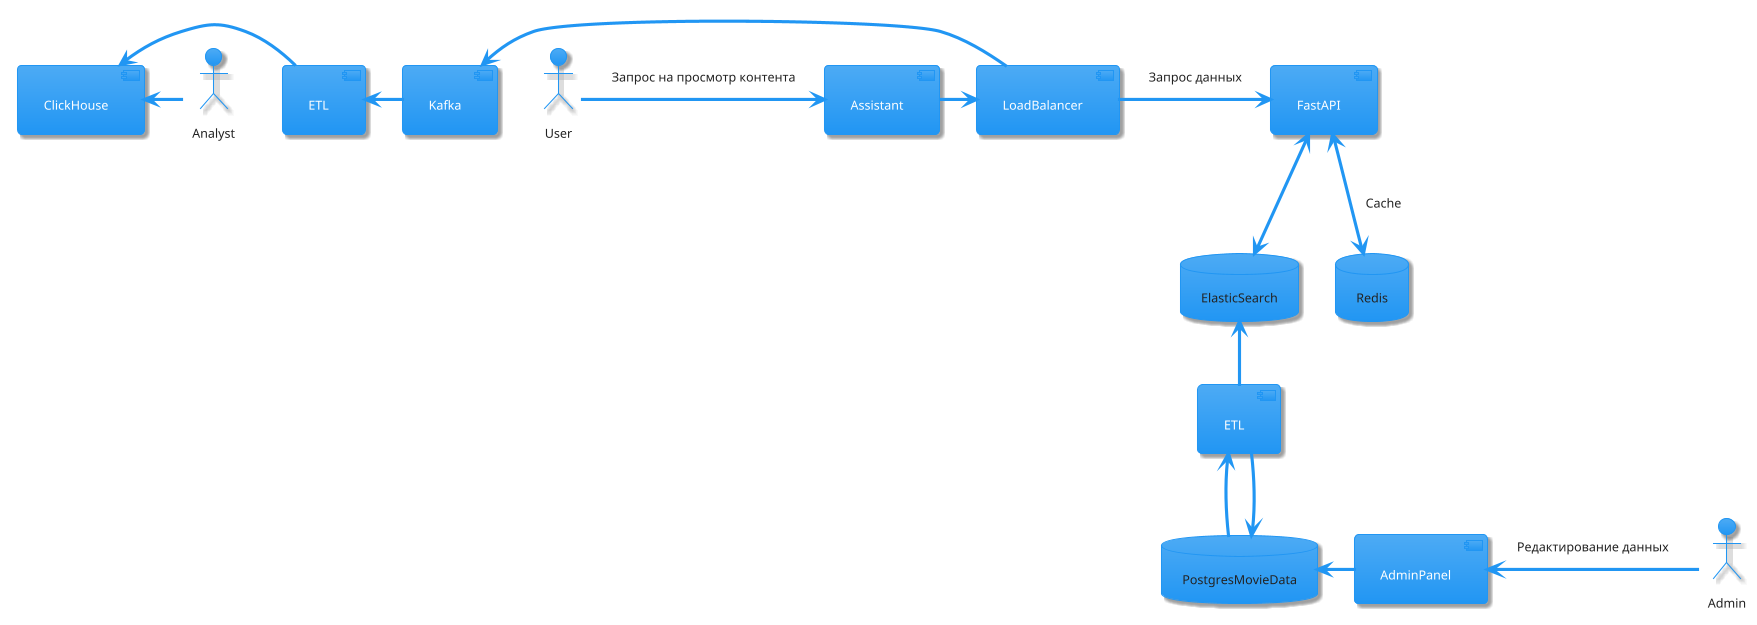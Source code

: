 @startuml
!theme materia
actor User
actor Admin
actor Analyst
database PostgresMovieData
database ElasticSearch
database Redis as redis_2
component AdminPanel
component Assistant
component LoadBalancer
component FastAPI
component ETL as etl_1
component ETL as etl_2

component Kafka
component ClickHouse
User -right-> Assistant: Запрос на просмотр контента
Assistant -right-> LoadBalancer
LoadBalancer -right-> FastAPI: Запрос данных

FastAPI <--> ElasticSearch
FastAPI <--> redis_2: Cache

PostgresMovieData -up-> etl_1
etl_1 -down-> PostgresMovieData
etl_1 -up-> ElasticSearch
Admin -left-> AdminPanel: Редактирование данных
AdminPanel -left-> PostgresMovieData
LoadBalancer -left-> Kafka
Kafka -left-> etl_2
etl_2 -left-> ClickHouse
Analyst -left-> ClickHouse
@enduml